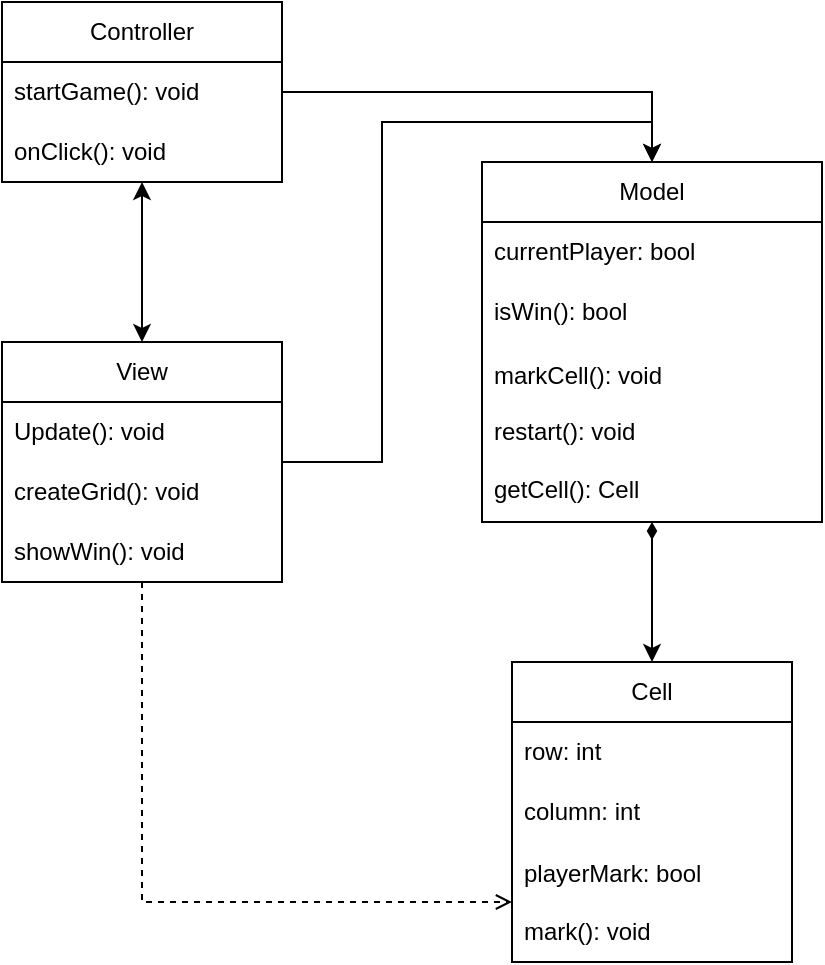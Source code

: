 <mxfile version="24.6.4" type="device">
  <diagram name="Страница — 1" id="qMh_OtaIXDiIShBN9T_I">
    <mxGraphModel dx="1048" dy="566" grid="1" gridSize="10" guides="1" tooltips="1" connect="1" arrows="1" fold="1" page="1" pageScale="1" pageWidth="827" pageHeight="1169" math="0" shadow="0">
      <root>
        <mxCell id="0" />
        <mxCell id="1" parent="0" />
        <mxCell id="hLhfHIGvYOweFpvV7nnv-25" style="edgeStyle=orthogonalEdgeStyle;rounded=0;orthogonalLoop=1;jettySize=auto;html=1;entryX=0.5;entryY=0;entryDx=0;entryDy=0;" edge="1" parent="1" source="hLhfHIGvYOweFpvV7nnv-6" target="hLhfHIGvYOweFpvV7nnv-14">
          <mxGeometry relative="1" as="geometry" />
        </mxCell>
        <mxCell id="hLhfHIGvYOweFpvV7nnv-6" value="Controller" style="swimlane;fontStyle=0;childLayout=stackLayout;horizontal=1;startSize=30;horizontalStack=0;resizeParent=1;resizeParentMax=0;resizeLast=0;collapsible=1;marginBottom=0;whiteSpace=wrap;html=1;" vertex="1" parent="1">
          <mxGeometry x="70" y="120" width="140" height="90" as="geometry" />
        </mxCell>
        <mxCell id="hLhfHIGvYOweFpvV7nnv-7" value="startGame(): void" style="text;strokeColor=none;fillColor=none;align=left;verticalAlign=middle;spacingLeft=4;spacingRight=4;overflow=hidden;points=[[0,0.5],[1,0.5]];portConstraint=eastwest;rotatable=0;whiteSpace=wrap;html=1;" vertex="1" parent="hLhfHIGvYOweFpvV7nnv-6">
          <mxGeometry y="30" width="140" height="30" as="geometry" />
        </mxCell>
        <mxCell id="hLhfHIGvYOweFpvV7nnv-8" value="onClick(): void" style="text;strokeColor=none;fillColor=none;align=left;verticalAlign=middle;spacingLeft=4;spacingRight=4;overflow=hidden;points=[[0,0.5],[1,0.5]];portConstraint=eastwest;rotatable=0;whiteSpace=wrap;html=1;" vertex="1" parent="hLhfHIGvYOweFpvV7nnv-6">
          <mxGeometry y="60" width="140" height="30" as="geometry" />
        </mxCell>
        <mxCell id="hLhfHIGvYOweFpvV7nnv-9" value="&lt;div&gt;&lt;br&gt;&lt;/div&gt;" style="text;strokeColor=none;fillColor=none;align=left;verticalAlign=middle;spacingLeft=4;spacingRight=4;overflow=hidden;points=[[0,0.5],[1,0.5]];portConstraint=eastwest;rotatable=0;whiteSpace=wrap;html=1;" vertex="1" parent="hLhfHIGvYOweFpvV7nnv-6">
          <mxGeometry y="90" width="140" as="geometry" />
        </mxCell>
        <mxCell id="hLhfHIGvYOweFpvV7nnv-24" style="edgeStyle=orthogonalEdgeStyle;rounded=0;orthogonalLoop=1;jettySize=auto;html=1;entryX=0.5;entryY=0;entryDx=0;entryDy=0;" edge="1" parent="1" source="hLhfHIGvYOweFpvV7nnv-10" target="hLhfHIGvYOweFpvV7nnv-14">
          <mxGeometry relative="1" as="geometry" />
        </mxCell>
        <mxCell id="hLhfHIGvYOweFpvV7nnv-26" style="edgeStyle=orthogonalEdgeStyle;rounded=0;orthogonalLoop=1;jettySize=auto;html=1;entryX=0;entryY=0.5;entryDx=0;entryDy=0;startArrow=classic;startFill=1;" edge="1" parent="1" source="hLhfHIGvYOweFpvV7nnv-10" target="hLhfHIGvYOweFpvV7nnv-9">
          <mxGeometry relative="1" as="geometry" />
        </mxCell>
        <mxCell id="hLhfHIGvYOweFpvV7nnv-28" style="edgeStyle=orthogonalEdgeStyle;rounded=0;orthogonalLoop=1;jettySize=auto;html=1;entryX=0;entryY=0.5;entryDx=0;entryDy=0;dashed=1;endArrow=open;endFill=0;" edge="1" parent="1" source="hLhfHIGvYOweFpvV7nnv-10" target="hLhfHIGvYOweFpvV7nnv-21">
          <mxGeometry relative="1" as="geometry" />
        </mxCell>
        <mxCell id="hLhfHIGvYOweFpvV7nnv-10" value="View" style="swimlane;fontStyle=0;childLayout=stackLayout;horizontal=1;startSize=30;horizontalStack=0;resizeParent=1;resizeParentMax=0;resizeLast=0;collapsible=1;marginBottom=0;whiteSpace=wrap;html=1;" vertex="1" parent="1">
          <mxGeometry x="70" y="290" width="140" height="120" as="geometry" />
        </mxCell>
        <mxCell id="hLhfHIGvYOweFpvV7nnv-11" value="Update(): void" style="text;strokeColor=none;fillColor=none;align=left;verticalAlign=middle;spacingLeft=4;spacingRight=4;overflow=hidden;points=[[0,0.5],[1,0.5]];portConstraint=eastwest;rotatable=0;whiteSpace=wrap;html=1;" vertex="1" parent="hLhfHIGvYOweFpvV7nnv-10">
          <mxGeometry y="30" width="140" height="30" as="geometry" />
        </mxCell>
        <mxCell id="hLhfHIGvYOweFpvV7nnv-12" value="createGrid(): void" style="text;strokeColor=none;fillColor=none;align=left;verticalAlign=middle;spacingLeft=4;spacingRight=4;overflow=hidden;points=[[0,0.5],[1,0.5]];portConstraint=eastwest;rotatable=0;whiteSpace=wrap;html=1;" vertex="1" parent="hLhfHIGvYOweFpvV7nnv-10">
          <mxGeometry y="60" width="140" height="30" as="geometry" />
        </mxCell>
        <mxCell id="hLhfHIGvYOweFpvV7nnv-13" value="showWin(): void" style="text;strokeColor=none;fillColor=none;align=left;verticalAlign=middle;spacingLeft=4;spacingRight=4;overflow=hidden;points=[[0,0.5],[1,0.5]];portConstraint=eastwest;rotatable=0;whiteSpace=wrap;html=1;" vertex="1" parent="hLhfHIGvYOweFpvV7nnv-10">
          <mxGeometry y="90" width="140" height="30" as="geometry" />
        </mxCell>
        <mxCell id="hLhfHIGvYOweFpvV7nnv-27" style="edgeStyle=orthogonalEdgeStyle;rounded=0;orthogonalLoop=1;jettySize=auto;html=1;entryX=0.5;entryY=0;entryDx=0;entryDy=0;startArrow=diamondThin;startFill=1;" edge="1" parent="1" source="hLhfHIGvYOweFpvV7nnv-14" target="hLhfHIGvYOweFpvV7nnv-18">
          <mxGeometry relative="1" as="geometry" />
        </mxCell>
        <mxCell id="hLhfHIGvYOweFpvV7nnv-14" value="Model" style="swimlane;fontStyle=0;childLayout=stackLayout;horizontal=1;startSize=30;horizontalStack=0;resizeParent=1;resizeParentMax=0;resizeLast=0;collapsible=1;marginBottom=0;whiteSpace=wrap;html=1;swimlaneLine=1;rounded=0;glass=0;shadow=0;" vertex="1" parent="1">
          <mxGeometry x="310" y="200" width="170" height="180" as="geometry" />
        </mxCell>
        <mxCell id="hLhfHIGvYOweFpvV7nnv-15" value="currentPlayer: bool" style="text;strokeColor=none;fillColor=none;align=left;verticalAlign=middle;spacingLeft=4;spacingRight=4;overflow=hidden;points=[[0,0.5],[1,0.5]];portConstraint=eastwest;rotatable=0;whiteSpace=wrap;html=1;" vertex="1" parent="hLhfHIGvYOweFpvV7nnv-14">
          <mxGeometry y="30" width="170" height="30" as="geometry" />
        </mxCell>
        <mxCell id="hLhfHIGvYOweFpvV7nnv-16" value="isWin(): bool" style="text;strokeColor=none;fillColor=none;align=left;verticalAlign=middle;spacingLeft=4;spacingRight=4;overflow=hidden;points=[[0,0.5],[1,0.5]];portConstraint=eastwest;rotatable=0;whiteSpace=wrap;html=1;" vertex="1" parent="hLhfHIGvYOweFpvV7nnv-14">
          <mxGeometry y="60" width="170" height="30" as="geometry" />
        </mxCell>
        <mxCell id="hLhfHIGvYOweFpvV7nnv-17" value="markCell(): void&lt;br&gt;&lt;br&gt;restart(): void&lt;div&gt;&lt;br&gt;getCell(): Cell&lt;/div&gt;" style="text;strokeColor=none;fillColor=none;align=left;verticalAlign=middle;spacingLeft=4;spacingRight=4;overflow=hidden;points=[[0,0.5],[1,0.5]];portConstraint=eastwest;rotatable=0;whiteSpace=wrap;html=1;" vertex="1" parent="hLhfHIGvYOweFpvV7nnv-14">
          <mxGeometry y="90" width="170" height="90" as="geometry" />
        </mxCell>
        <mxCell id="hLhfHIGvYOweFpvV7nnv-18" value="Cell" style="swimlane;fontStyle=0;childLayout=stackLayout;horizontal=1;startSize=30;horizontalStack=0;resizeParent=1;resizeParentMax=0;resizeLast=0;collapsible=1;marginBottom=0;whiteSpace=wrap;html=1;" vertex="1" parent="1">
          <mxGeometry x="325" y="450" width="140" height="150" as="geometry" />
        </mxCell>
        <mxCell id="hLhfHIGvYOweFpvV7nnv-19" value="row: int" style="text;strokeColor=none;fillColor=none;align=left;verticalAlign=middle;spacingLeft=4;spacingRight=4;overflow=hidden;points=[[0,0.5],[1,0.5]];portConstraint=eastwest;rotatable=0;whiteSpace=wrap;html=1;" vertex="1" parent="hLhfHIGvYOweFpvV7nnv-18">
          <mxGeometry y="30" width="140" height="30" as="geometry" />
        </mxCell>
        <mxCell id="hLhfHIGvYOweFpvV7nnv-20" value="column: int" style="text;strokeColor=none;fillColor=none;align=left;verticalAlign=middle;spacingLeft=4;spacingRight=4;overflow=hidden;points=[[0,0.5],[1,0.5]];portConstraint=eastwest;rotatable=0;whiteSpace=wrap;html=1;" vertex="1" parent="hLhfHIGvYOweFpvV7nnv-18">
          <mxGeometry y="60" width="140" height="30" as="geometry" />
        </mxCell>
        <mxCell id="hLhfHIGvYOweFpvV7nnv-21" value="playerMark: bool&lt;div&gt;&lt;br&gt;mark(): void&lt;/div&gt;" style="text;strokeColor=none;fillColor=none;align=left;verticalAlign=middle;spacingLeft=4;spacingRight=4;overflow=hidden;points=[[0,0.5],[1,0.5]];portConstraint=eastwest;rotatable=0;whiteSpace=wrap;html=1;" vertex="1" parent="hLhfHIGvYOweFpvV7nnv-18">
          <mxGeometry y="90" width="140" height="60" as="geometry" />
        </mxCell>
      </root>
    </mxGraphModel>
  </diagram>
</mxfile>
